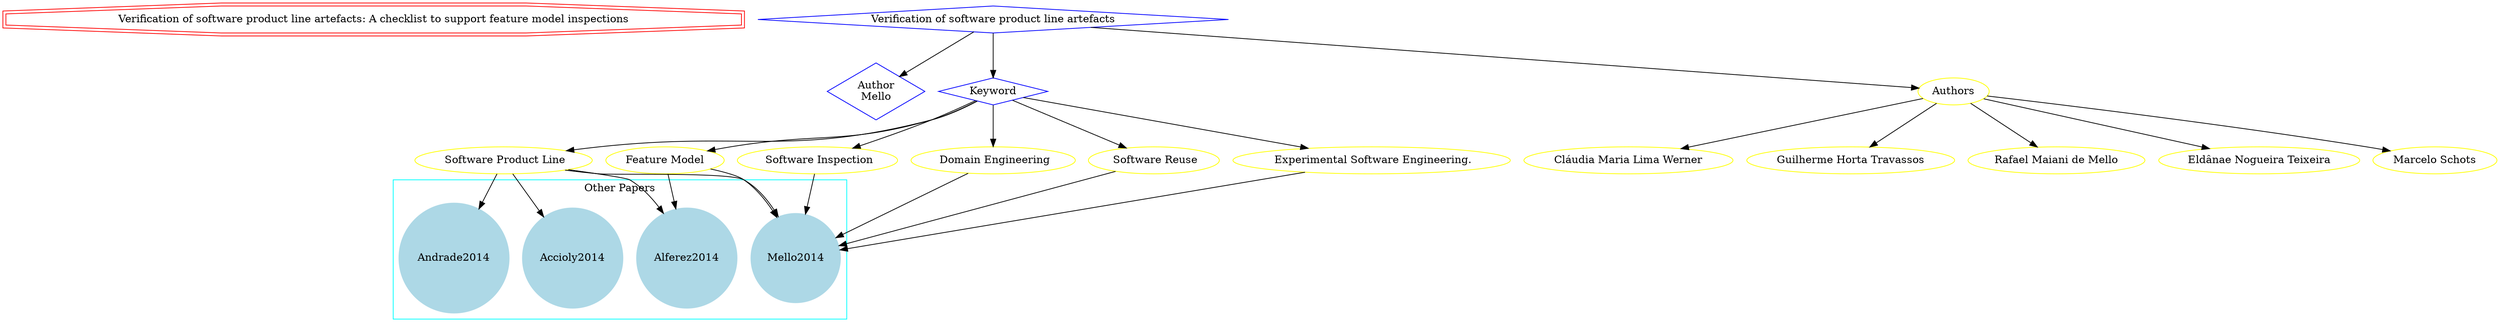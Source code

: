 strict digraph mind_map90 {
	node [color=red shape=doubleoctagon]
	"Verification of software product line artefacts: A checklist to support feature model inspections"
	node [color=blue shape=diamond]
	"Author
Mello"
	Keyword
	"Verification of software product line artefacts":" A checklist to support feature model inspections" -> "Author
Mello"
	"Verification of software product line artefacts":" A checklist to support feature model inspections" -> Keyword
	node [color=yellow shape=ellipse]
	"Feature Model"
	Keyword -> "Feature Model"
	" Software Inspection"
	Keyword -> " Software Inspection"
	" Domain Engineering"
	Keyword -> " Domain Engineering"
	" Software Reuse"
	Keyword -> " Software Reuse"
	" Software Product Line"
	Keyword -> " Software Product Line"
	" Experimental Software Engineering."
	Keyword -> " Experimental Software Engineering."
	subgraph cluster_0 {
		node [style=filled]
		node [color=lightblue shape=circle]
		label="Other Papers"
		color=cyan
		Accioly2014
		Alferez2014
		Mello2014
		Andrade2014
	}
	"Feature Model" -> Alferez2014
	"Feature Model" -> Mello2014
	" Software Inspection" -> Mello2014
	" Domain Engineering" -> Mello2014
	" Software Reuse" -> Mello2014
	" Software Product Line" -> Accioly2014
	" Software Product Line" -> Alferez2014
	" Software Product Line" -> Mello2014
	" Software Product Line" -> Andrade2014
	" Experimental Software Engineering." -> Mello2014
	"Verification of software product line artefacts":" A checklist to support feature model inspections" -> Authors
	Authors -> "Rafael Maiani de Mello"
	Authors -> "Eldânae Nogueira Teixeira"
	Authors -> "Marcelo Schots"
	Authors -> "Cláudia Maria Lima Werner"
	Authors -> "Guilherme Horta Travassos"
}
